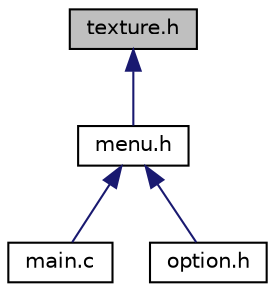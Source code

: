 digraph "texture.h"
{
 // LATEX_PDF_SIZE
  edge [fontname="Helvetica",fontsize="10",labelfontname="Helvetica",labelfontsize="10"];
  node [fontname="Helvetica",fontsize="10",shape=record];
  Node1 [label="texture.h",height=0.2,width=0.4,color="black", fillcolor="grey75", style="filled", fontcolor="black",tooltip="Header des fonctions agissant sur les textures du programmes."];
  Node1 -> Node2 [dir="back",color="midnightblue",fontsize="10",style="solid",fontname="Helvetica"];
  Node2 [label="menu.h",height=0.2,width=0.4,color="black", fillcolor="white", style="filled",URL="$menu_8h.html",tooltip="Fichier contenant les fonctions chargeant le menu et ses images."];
  Node2 -> Node3 [dir="back",color="midnightblue",fontsize="10",style="solid",fontname="Helvetica"];
  Node3 [label="main.c",height=0.2,width=0.4,color="black", fillcolor="white", style="filled",URL="$main_8c.html",tooltip="Fonction main du programme."];
  Node2 -> Node4 [dir="back",color="midnightblue",fontsize="10",style="solid",fontname="Helvetica"];
  Node4 [label="option.h",height=0.2,width=0.4,color="black", fillcolor="white", style="filled",URL="$option_8h.html",tooltip="Fichier contenant les fonctions chargeant les option et ses images."];
}
